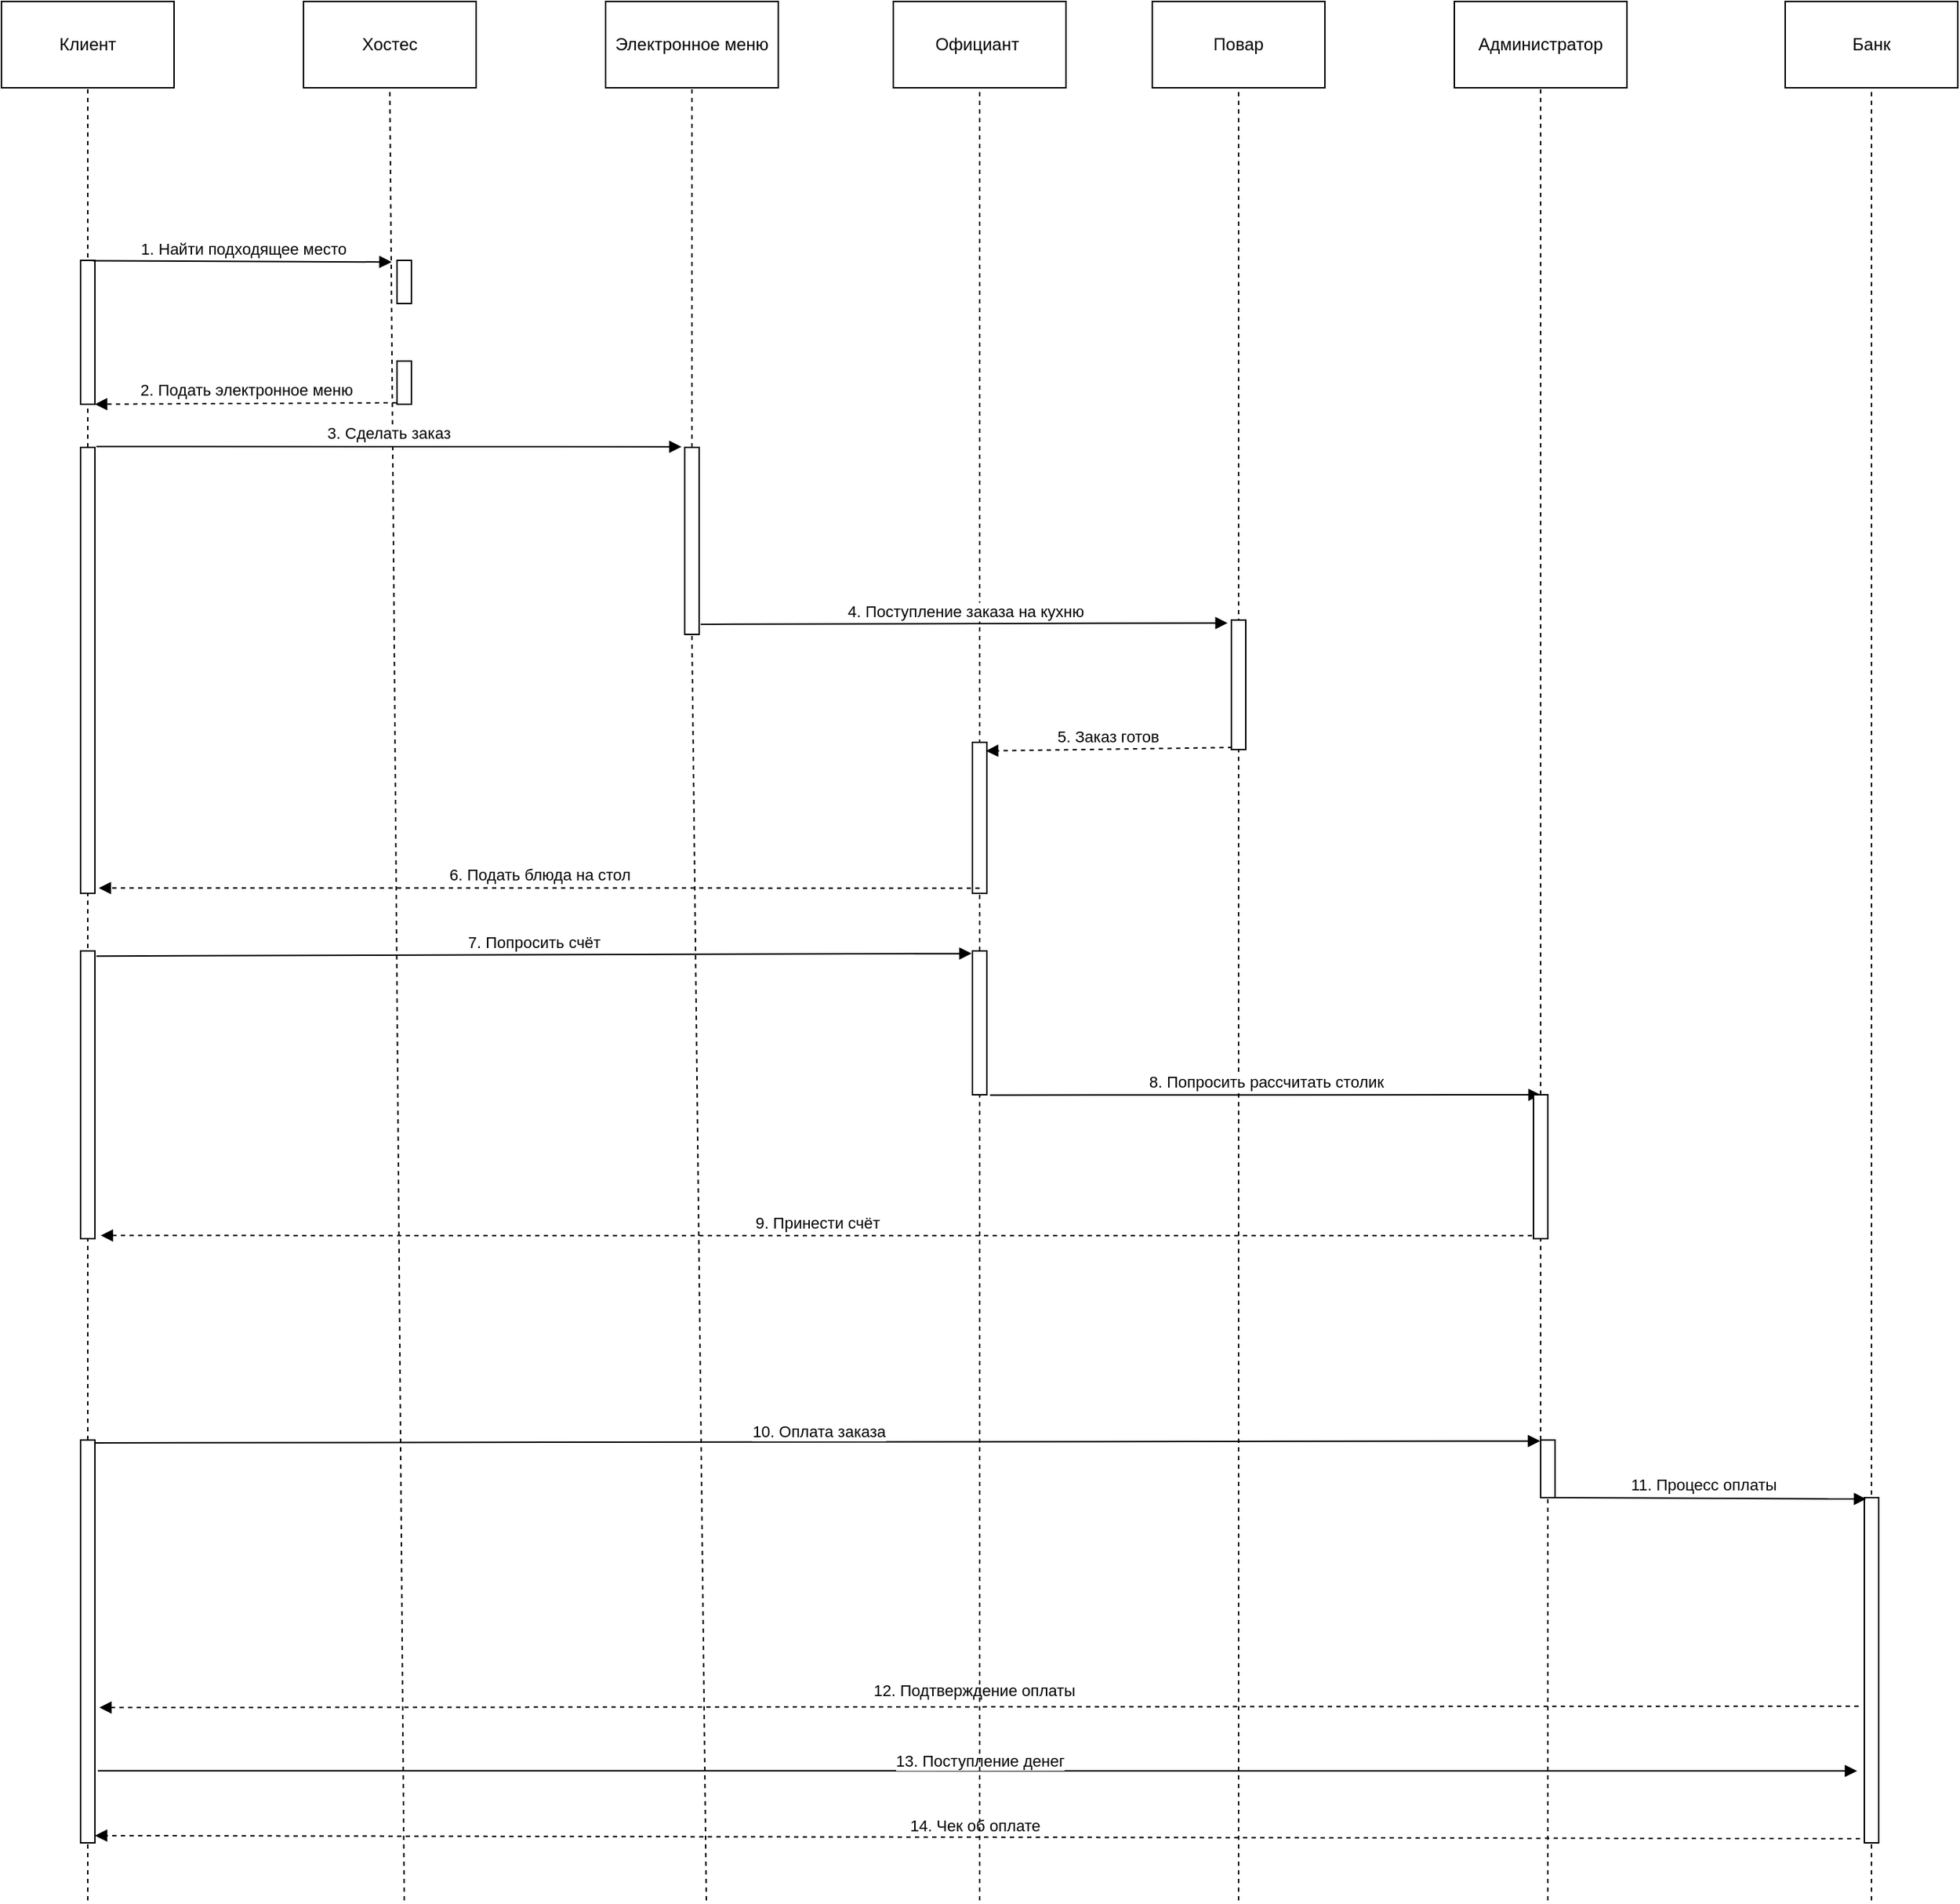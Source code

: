 <mxfile version="20.7.4" type="github"><diagram id="ZM-YJSumwsGWJpRFexWM" name="Страница 1"><mxGraphModel dx="1257" dy="739" grid="1" gridSize="10" guides="1" tooltips="1" connect="1" arrows="1" fold="1" page="1" pageScale="1" pageWidth="827" pageHeight="1169" math="0" shadow="0"><root><mxCell id="0"/><mxCell id="1" parent="0"/><mxCell id="WFAEWGfPHp3Oee9N-wig-51" value="" style="endArrow=none;dashed=1;html=1;rounded=0;fontSize=14;entryX=0.5;entryY=1;entryDx=0;entryDy=0;" parent="1" target="WFAEWGfPHp3Oee9N-wig-9" edge="1"><mxGeometry width="50" height="50" relative="1" as="geometry"><mxPoint x="930" y="1360" as="sourcePoint"/><mxPoint x="929.29" y="200" as="targetPoint"/></mxGeometry></mxCell><mxCell id="WFAEWGfPHp3Oee9N-wig-70" value="" style="endArrow=none;dashed=1;html=1;rounded=0;fontSize=14;entryX=0.5;entryY=1;entryDx=0;entryDy=0;" parent="1" target="WFAEWGfPHp3Oee9N-wig-56" edge="1"><mxGeometry width="50" height="50" relative="1" as="geometry"><mxPoint x="1370" y="1360" as="sourcePoint"/><mxPoint x="1370" y="200" as="targetPoint"/></mxGeometry></mxCell><mxCell id="WFAEWGfPHp3Oee9N-wig-71" value="" style="endArrow=none;dashed=1;html=1;rounded=0;fontSize=14;entryX=0.5;entryY=1;entryDx=0;entryDy=0;startArrow=none;" parent="1" source="WFAEWGfPHp3Oee9N-wig-46" target="WFAEWGfPHp3Oee9N-wig-10" edge="1"><mxGeometry width="50" height="50" relative="1" as="geometry"><mxPoint x="1145" y="1320" as="sourcePoint"/><mxPoint x="1144.29" y="200" as="targetPoint"/></mxGeometry></mxCell><mxCell id="WFAEWGfPHp3Oee9N-wig-69" value="" style="endArrow=none;dashed=1;html=1;rounded=0;fontSize=14;entryX=0.5;entryY=1;entryDx=0;entryDy=0;startArrow=none;" parent="1" source="PeLLNv6toW42Qn417YCh-5" target="WFAEWGfPHp3Oee9N-wig-5" edge="1"><mxGeometry width="50" height="50" relative="1" as="geometry"><mxPoint x="130" y="1320" as="sourcePoint"/><mxPoint x="129.29" y="210" as="targetPoint"/></mxGeometry></mxCell><mxCell id="WFAEWGfPHp3Oee9N-wig-52" value="" style="endArrow=none;dashed=1;html=1;rounded=0;fontSize=14;entryX=0.5;entryY=1;entryDx=0;entryDy=0;startArrow=none;" parent="1" source="WFAEWGfPHp3Oee9N-wig-43" target="WFAEWGfPHp3Oee9N-wig-7" edge="1"><mxGeometry width="50" height="50" relative="1" as="geometry"><mxPoint x="750" y="1360" as="sourcePoint"/><mxPoint x="749" y="210" as="targetPoint"/></mxGeometry></mxCell><mxCell id="WFAEWGfPHp3Oee9N-wig-53" value="" style="endArrow=none;dashed=1;html=1;rounded=0;fontSize=14;entryX=0.5;entryY=1;entryDx=0;entryDy=0;startArrow=none;" parent="1" source="WFAEWGfPHp3Oee9N-wig-25" target="WFAEWGfPHp3Oee9N-wig-8" edge="1"><mxGeometry width="50" height="50" relative="1" as="geometry"><mxPoint x="560" y="1360" as="sourcePoint"/><mxPoint x="559.29" y="190" as="targetPoint"/></mxGeometry></mxCell><mxCell id="WFAEWGfPHp3Oee9N-wig-54" value="" style="endArrow=none;dashed=1;html=1;rounded=0;fontSize=14;entryX=0.5;entryY=1;entryDx=0;entryDy=0;" parent="1" target="WFAEWGfPHp3Oee9N-wig-16" edge="1"><mxGeometry width="50" height="50" relative="1" as="geometry"><mxPoint x="350" y="1360" as="sourcePoint"/><mxPoint x="349.29" y="190" as="targetPoint"/></mxGeometry></mxCell><mxCell id="WFAEWGfPHp3Oee9N-wig-5" value="Клиент" style="rounded=0;whiteSpace=wrap;html=1;" parent="1" vertex="1"><mxGeometry x="70" y="40" width="120" height="60" as="geometry"/></mxCell><mxCell id="WFAEWGfPHp3Oee9N-wig-7" value="Официант&amp;nbsp;" style="rounded=0;whiteSpace=wrap;html=1;" parent="1" vertex="1"><mxGeometry x="690" y="40" width="120" height="60" as="geometry"/></mxCell><mxCell id="WFAEWGfPHp3Oee9N-wig-8" value="Электронное меню" style="rounded=0;whiteSpace=wrap;html=1;" parent="1" vertex="1"><mxGeometry x="490" y="40" width="120" height="60" as="geometry"/></mxCell><mxCell id="WFAEWGfPHp3Oee9N-wig-9" value="Повар" style="rounded=0;whiteSpace=wrap;html=1;" parent="1" vertex="1"><mxGeometry x="870" y="40" width="120" height="60" as="geometry"/></mxCell><mxCell id="WFAEWGfPHp3Oee9N-wig-10" value="Администратор" style="rounded=0;whiteSpace=wrap;html=1;" parent="1" vertex="1"><mxGeometry x="1080" y="40" width="120" height="60" as="geometry"/></mxCell><mxCell id="WFAEWGfPHp3Oee9N-wig-16" value="Хостес" style="rounded=0;whiteSpace=wrap;html=1;" parent="1" vertex="1"><mxGeometry x="280" y="40" width="120" height="60" as="geometry"/></mxCell><mxCell id="WFAEWGfPHp3Oee9N-wig-17" value="" style="html=1;points=[];perimeter=orthogonalPerimeter;" parent="1" vertex="1"><mxGeometry x="125" y="220" width="10" height="100" as="geometry"/></mxCell><mxCell id="WFAEWGfPHp3Oee9N-wig-18" value="" style="html=1;points=[];perimeter=orthogonalPerimeter;" parent="1" vertex="1"><mxGeometry x="345" y="220" width="10" height="30" as="geometry"/></mxCell><mxCell id="WFAEWGfPHp3Oee9N-wig-19" value="1. Найти подходящее место" style="html=1;verticalAlign=bottom;endArrow=block;rounded=0;entryX=-0.376;entryY=0.038;entryDx=0;entryDy=0;entryPerimeter=0;exitX=0.862;exitY=0.002;exitDx=0;exitDy=0;exitPerimeter=0;" parent="1" source="WFAEWGfPHp3Oee9N-wig-17" target="WFAEWGfPHp3Oee9N-wig-18" edge="1"><mxGeometry width="80" relative="1" as="geometry"><mxPoint x="140" y="222" as="sourcePoint"/><mxPoint x="470" y="300" as="targetPoint"/><Array as="points"/></mxGeometry></mxCell><mxCell id="WFAEWGfPHp3Oee9N-wig-22" value="" style="html=1;points=[];perimeter=orthogonalPerimeter;" parent="1" vertex="1"><mxGeometry x="345" y="290" width="10" height="30" as="geometry"/></mxCell><mxCell id="WFAEWGfPHp3Oee9N-wig-23" value="2. Подать электронное меню" style="html=1;verticalAlign=bottom;endArrow=block;rounded=0;entryX=1.1;entryY=0.01;entryDx=0;entryDy=0;entryPerimeter=0;exitX=0.06;exitY=0.002;exitDx=0;exitDy=0;exitPerimeter=0;dashed=1;" parent="1" edge="1"><mxGeometry width="80" relative="1" as="geometry"><mxPoint x="344.6" y="319.0" as="sourcePoint"/><mxPoint x="135" y="319.94" as="targetPoint"/></mxGeometry></mxCell><mxCell id="WFAEWGfPHp3Oee9N-wig-24" value="" style="html=1;points=[];perimeter=orthogonalPerimeter;" parent="1" vertex="1"><mxGeometry x="125" y="350" width="10" height="310" as="geometry"/></mxCell><mxCell id="WFAEWGfPHp3Oee9N-wig-26" value="3. Сделать заказ" style="html=1;verticalAlign=bottom;endArrow=block;rounded=0;entryX=-0.22;entryY=-0.003;entryDx=0;entryDy=0;entryPerimeter=0;exitX=1.1;exitY=-0.002;exitDx=0;exitDy=0;exitPerimeter=0;" parent="1" source="WFAEWGfPHp3Oee9N-wig-24" target="WFAEWGfPHp3Oee9N-wig-25" edge="1"><mxGeometry width="80" relative="1" as="geometry"><mxPoint x="429.6" y="420.0" as="sourcePoint"/><mxPoint x="220" y="420.94" as="targetPoint"/></mxGeometry></mxCell><mxCell id="WFAEWGfPHp3Oee9N-wig-30" value="" style="html=1;points=[];perimeter=orthogonalPerimeter;" parent="1" vertex="1"><mxGeometry x="925" y="470" width="10" height="90" as="geometry"/></mxCell><mxCell id="WFAEWGfPHp3Oee9N-wig-31" value="4. Поступление заказа на кухню" style="html=1;verticalAlign=bottom;endArrow=block;rounded=0;exitX=1.1;exitY=0.946;exitDx=0;exitDy=0;exitPerimeter=0;entryX=-0.26;entryY=0.023;entryDx=0;entryDy=0;entryPerimeter=0;" parent="1" source="WFAEWGfPHp3Oee9N-wig-25" target="WFAEWGfPHp3Oee9N-wig-30" edge="1"><mxGeometry x="0.008" width="80" relative="1" as="geometry"><mxPoint x="753.6" y="471.38" as="sourcePoint"/><mxPoint x="993.6" y="420" as="targetPoint"/><mxPoint as="offset"/></mxGeometry></mxCell><mxCell id="WFAEWGfPHp3Oee9N-wig-32" value="" style="html=1;points=[];perimeter=orthogonalPerimeter;" parent="1" vertex="1"><mxGeometry x="745" y="555" width="10" height="105" as="geometry"/></mxCell><mxCell id="WFAEWGfPHp3Oee9N-wig-33" value="5. Заказ готов" style="html=1;verticalAlign=bottom;endArrow=block;rounded=0;exitX=0.06;exitY=0.984;exitDx=0;exitDy=0;exitPerimeter=0;entryX=0.94;entryY=0.057;entryDx=0;entryDy=0;entryPerimeter=0;dashed=1;" parent="1" source="WFAEWGfPHp3Oee9N-wig-30" target="WFAEWGfPHp3Oee9N-wig-32" edge="1"><mxGeometry x="0.008" width="80" relative="1" as="geometry"><mxPoint x="770.0" y="610.0" as="sourcePoint"/><mxPoint x="790" y="560" as="targetPoint"/><mxPoint as="offset"/></mxGeometry></mxCell><mxCell id="WFAEWGfPHp3Oee9N-wig-36" value="6. Подать блюда на стол" style="html=1;verticalAlign=bottom;endArrow=block;rounded=0;entryX=1.26;entryY=0.988;entryDx=0;entryDy=0;entryPerimeter=0;dashed=1;exitX=0.5;exitY=0.965;exitDx=0;exitDy=0;exitPerimeter=0;" parent="1" source="WFAEWGfPHp3Oee9N-wig-32" target="WFAEWGfPHp3Oee9N-wig-24" edge="1"><mxGeometry width="80" relative="1" as="geometry"><mxPoint x="740" y="656" as="sourcePoint"/><mxPoint x="596.8" y="720.44" as="targetPoint"/></mxGeometry></mxCell><mxCell id="WFAEWGfPHp3Oee9N-wig-42" value="" style="html=1;points=[];perimeter=orthogonalPerimeter;" parent="1" vertex="1"><mxGeometry x="125" y="700" width="10" height="200" as="geometry"/></mxCell><mxCell id="WFAEWGfPHp3Oee9N-wig-45" value="7. Попросить счёт" style="html=1;verticalAlign=bottom;endArrow=block;rounded=0;entryX=-0.06;entryY=0.018;entryDx=0;entryDy=0;entryPerimeter=0;exitX=1.1;exitY=0.018;exitDx=0;exitDy=0;exitPerimeter=0;" parent="1" source="WFAEWGfPHp3Oee9N-wig-42" target="WFAEWGfPHp3Oee9N-wig-43" edge="1"><mxGeometry width="80" relative="1" as="geometry"><mxPoint x="180" y="730" as="sourcePoint"/><mxPoint x="596.8" y="730.44" as="targetPoint"/></mxGeometry></mxCell><mxCell id="WFAEWGfPHp3Oee9N-wig-48" value="8. Попросить рассчитать столик" style="html=1;verticalAlign=bottom;endArrow=block;rounded=0;exitX=1.22;exitY=1.002;exitDx=0;exitDy=0;exitPerimeter=0;" parent="1" source="WFAEWGfPHp3Oee9N-wig-43" edge="1"><mxGeometry width="80" relative="1" as="geometry"><mxPoint x="651.6" y="799" as="sourcePoint"/><mxPoint x="1140" y="800" as="targetPoint"/></mxGeometry></mxCell><mxCell id="WFAEWGfPHp3Oee9N-wig-49" value="9. Принести счёт" style="html=1;verticalAlign=bottom;endArrow=block;rounded=0;exitX=-0.1;exitY=0.979;exitDx=0;exitDy=0;exitPerimeter=0;entryX=1.4;entryY=0.989;entryDx=0;entryDy=0;entryPerimeter=0;dashed=1;" parent="1" source="WFAEWGfPHp3Oee9N-wig-46" target="WFAEWGfPHp3Oee9N-wig-42" edge="1"><mxGeometry width="80" relative="1" as="geometry"><mxPoint x="555" y="920.2" as="sourcePoint"/><mxPoint x="1127.8" y="920.0" as="targetPoint"/></mxGeometry></mxCell><mxCell id="WFAEWGfPHp3Oee9N-wig-56" value="Банк" style="rounded=0;whiteSpace=wrap;html=1;" parent="1" vertex="1"><mxGeometry x="1310" y="40" width="120" height="60" as="geometry"/></mxCell><mxCell id="WFAEWGfPHp3Oee9N-wig-63" value="10. Оплата заказа" style="html=1;verticalAlign=bottom;endArrow=block;rounded=0;entryX=-0.033;entryY=0.017;entryDx=0;entryDy=0;entryPerimeter=0;exitX=0.8;exitY=0.007;exitDx=0;exitDy=0;exitPerimeter=0;" parent="1" source="PeLLNv6toW42Qn417YCh-5" target="PeLLNv6toW42Qn417YCh-2" edge="1"><mxGeometry x="0.004" y="-2" width="80" relative="1" as="geometry"><mxPoint x="150" y="1040" as="sourcePoint"/><mxPoint x="1130" y="1040" as="targetPoint"/><mxPoint x="-1" as="offset"/></mxGeometry></mxCell><mxCell id="WFAEWGfPHp3Oee9N-wig-64" value="" style="html=1;points=[];perimeter=orthogonalPerimeter;" parent="1" vertex="1"><mxGeometry x="1365" y="1080" width="10" height="240" as="geometry"/></mxCell><mxCell id="WFAEWGfPHp3Oee9N-wig-65" value="11. Процесс оплаты" style="html=1;verticalAlign=bottom;endArrow=block;rounded=0;exitX=-0.033;exitY=1;exitDx=0;exitDy=0;exitPerimeter=0;entryX=0.133;entryY=0.004;entryDx=0;entryDy=0;entryPerimeter=0;" parent="1" source="PeLLNv6toW42Qn417YCh-2" target="WFAEWGfPHp3Oee9N-wig-64" edge="1"><mxGeometry width="80" relative="1" as="geometry"><mxPoint x="1160" y="1082" as="sourcePoint"/><mxPoint x="1320" y="1084" as="targetPoint"/></mxGeometry></mxCell><mxCell id="WFAEWGfPHp3Oee9N-wig-66" value="12. Подтверждение оплаты" style="html=1;verticalAlign=bottom;endArrow=block;rounded=0;entryX=1.3;entryY=0.664;entryDx=0;entryDy=0;entryPerimeter=0;exitX=-0.4;exitY=0.604;exitDx=0;exitDy=0;exitPerimeter=0;dashed=1;" parent="1" source="WFAEWGfPHp3Oee9N-wig-64" target="PeLLNv6toW42Qn417YCh-5" edge="1"><mxGeometry x="0.004" y="-2" width="80" relative="1" as="geometry"><mxPoint x="1350" y="1226" as="sourcePoint"/><mxPoint x="140" y="1220" as="targetPoint"/><mxPoint x="-1" as="offset"/></mxGeometry></mxCell><mxCell id="WFAEWGfPHp3Oee9N-wig-68" value="13. Поступление денег" style="html=1;verticalAlign=bottom;endArrow=block;rounded=0;exitX=1.2;exitY=0.821;exitDx=0;exitDy=0;exitPerimeter=0;" parent="1" source="PeLLNv6toW42Qn417YCh-5" edge="1"><mxGeometry x="0.004" y="-2" width="80" relative="1" as="geometry"><mxPoint x="180" y="1269" as="sourcePoint"/><mxPoint x="1360" y="1270" as="targetPoint"/><mxPoint x="-1" as="offset"/></mxGeometry></mxCell><mxCell id="PeLLNv6toW42Qn417YCh-2" value="" style="html=1;points=[];perimeter=orthogonalPerimeter;" parent="1" vertex="1"><mxGeometry x="1140" y="1040" width="10" height="40" as="geometry"/></mxCell><mxCell id="PeLLNv6toW42Qn417YCh-3" value="" style="endArrow=none;dashed=1;html=1;rounded=0;fontSize=14;entryX=0.5;entryY=1;entryDx=0;entryDy=0;" parent="1" target="PeLLNv6toW42Qn417YCh-2" edge="1"><mxGeometry width="50" height="50" relative="1" as="geometry"><mxPoint x="1145" y="1360" as="sourcePoint"/><mxPoint x="1145" y="190" as="targetPoint"/></mxGeometry></mxCell><mxCell id="PeLLNv6toW42Qn417YCh-5" value="" style="html=1;points=[];perimeter=orthogonalPerimeter;" parent="1" vertex="1"><mxGeometry x="125" y="1040" width="10" height="280" as="geometry"/></mxCell><mxCell id="PeLLNv6toW42Qn417YCh-6" value="" style="endArrow=none;dashed=1;html=1;rounded=0;fontSize=14;entryX=0.5;entryY=1;entryDx=0;entryDy=0;" parent="1" target="PeLLNv6toW42Qn417YCh-5" edge="1"><mxGeometry width="50" height="50" relative="1" as="geometry"><mxPoint x="130" y="1360" as="sourcePoint"/><mxPoint x="130.0" y="190" as="targetPoint"/></mxGeometry></mxCell><mxCell id="hTX4T74TKf-5a4uo4LjA-1" value="14. Чек об оплате&amp;nbsp;" style="html=1;verticalAlign=bottom;endArrow=block;rounded=0;entryX=1;entryY=0.982;entryDx=0;entryDy=0;entryPerimeter=0;exitX=-0.3;exitY=0.988;exitDx=0;exitDy=0;exitPerimeter=0;dashed=1;" parent="1" source="WFAEWGfPHp3Oee9N-wig-64" target="PeLLNv6toW42Qn417YCh-5" edge="1"><mxGeometry y="1" width="80" relative="1" as="geometry"><mxPoint x="1340" y="1315" as="sourcePoint"/><mxPoint x="120" y="1319.96" as="targetPoint"/><mxPoint as="offset"/></mxGeometry></mxCell><mxCell id="WFAEWGfPHp3Oee9N-wig-25" value="" style="html=1;points=[];perimeter=orthogonalPerimeter;" parent="1" vertex="1"><mxGeometry x="545" y="350" width="10" height="130" as="geometry"/></mxCell><mxCell id="oc0jBilvZosx1VWR9qU9-2" value="" style="endArrow=none;dashed=1;html=1;rounded=0;fontSize=14;entryX=0.5;entryY=1;entryDx=0;entryDy=0;" parent="1" target="WFAEWGfPHp3Oee9N-wig-25" edge="1"><mxGeometry width="50" height="50" relative="1" as="geometry"><mxPoint x="560" y="1360" as="sourcePoint"/><mxPoint x="550" y="100" as="targetPoint"/></mxGeometry></mxCell><mxCell id="WFAEWGfPHp3Oee9N-wig-43" value="" style="html=1;points=[];perimeter=orthogonalPerimeter;" parent="1" vertex="1"><mxGeometry x="745" y="700" width="10" height="100" as="geometry"/></mxCell><mxCell id="oc0jBilvZosx1VWR9qU9-3" value="" style="endArrow=none;dashed=1;html=1;rounded=0;fontSize=14;entryX=0.5;entryY=1;entryDx=0;entryDy=0;" parent="1" target="WFAEWGfPHp3Oee9N-wig-43" edge="1"><mxGeometry width="50" height="50" relative="1" as="geometry"><mxPoint x="750" y="1360" as="sourcePoint"/><mxPoint x="750" y="100" as="targetPoint"/></mxGeometry></mxCell><mxCell id="WFAEWGfPHp3Oee9N-wig-46" value="" style="html=1;points=[];perimeter=orthogonalPerimeter;" parent="1" vertex="1"><mxGeometry x="1135" y="800" width="10" height="100" as="geometry"/></mxCell><mxCell id="oc0jBilvZosx1VWR9qU9-4" value="" style="endArrow=none;dashed=1;html=1;rounded=0;fontSize=14;entryX=0.5;entryY=1;entryDx=0;entryDy=0;startArrow=none;" parent="1" source="PeLLNv6toW42Qn417YCh-2" target="WFAEWGfPHp3Oee9N-wig-46" edge="1"><mxGeometry width="50" height="50" relative="1" as="geometry"><mxPoint x="1140" y="1040" as="sourcePoint"/><mxPoint x="1140" y="100" as="targetPoint"/></mxGeometry></mxCell></root></mxGraphModel></diagram></mxfile>